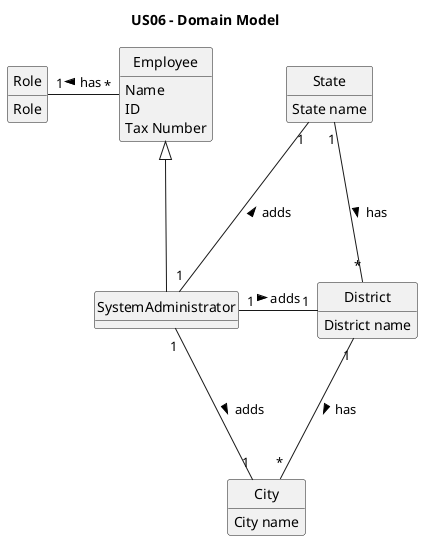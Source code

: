 @startuml

title US06 - Domain Model

skinparam groupInheritance 2
skinparam monochrome true
skinparam packageStyle rectangle
skinparam shadowing false
skinparam classAttributeIconSize 0
hide circle
hide methods

class SystemAdministrator

class State

class District

class City

class Employee

class Role

class SystemAdministrator {

}

class Employee {
    Name
    ID
    Tax Number
}

class Role {
    Role
}

class State {
    State name
}

class District {
    District name
}

class City {
    City name
}

State "1" -down-- "*" District : has >
District "1" -down-- "*" City : has >
Employee "*" -left-- "1" Role : has >
City "1" -up-- "1" SystemAdministrator: adds <
District "1" -left-- "1" SystemAdministrator: adds <
State "1" -down-- "1" SystemAdministrator: adds <

Employee <|--- SystemAdministrator

@enduml